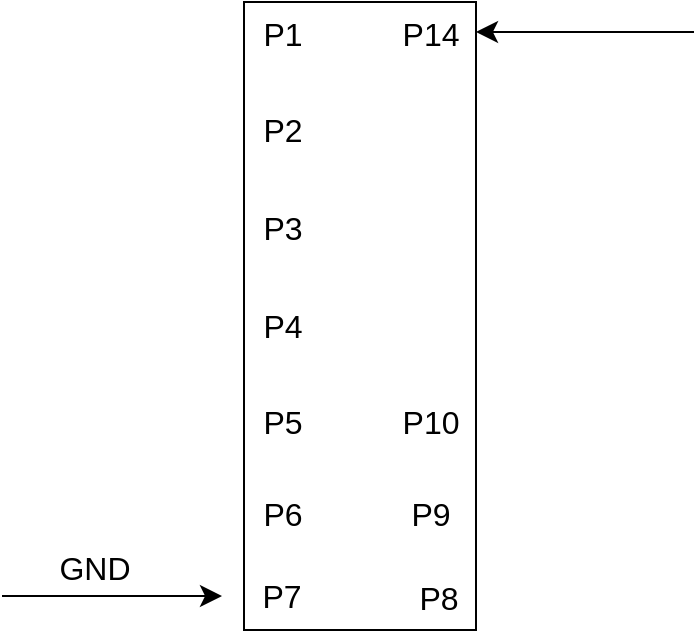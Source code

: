 <mxfile version="24.6.5" type="device" pages="5">
  <diagram name="template" id="TWR2EtSC7kXhwTfsg7ZK">
    <mxGraphModel dx="996" dy="1187" grid="0" gridSize="10" guides="1" tooltips="1" connect="1" arrows="1" fold="1" page="0" pageScale="1" pageWidth="827" pageHeight="1169" math="0" shadow="0">
      <root>
        <mxCell id="24fornzDPuDs3DAg7Gyd-0" />
        <mxCell id="24fornzDPuDs3DAg7Gyd-1" parent="24fornzDPuDs3DAg7Gyd-0" />
        <mxCell id="24fornzDPuDs3DAg7Gyd-2" value="" style="rounded=0;whiteSpace=wrap;html=1;" vertex="1" parent="24fornzDPuDs3DAg7Gyd-1">
          <mxGeometry x="77" y="-60" width="116" height="314" as="geometry" />
        </mxCell>
        <mxCell id="24fornzDPuDs3DAg7Gyd-3" value="P7" style="text;html=1;align=center;verticalAlign=middle;whiteSpace=wrap;rounded=0;fontSize=16;" vertex="1" parent="24fornzDPuDs3DAg7Gyd-1">
          <mxGeometry x="66" y="222" width="60" height="30" as="geometry" />
        </mxCell>
        <mxCell id="24fornzDPuDs3DAg7Gyd-4" value="" style="endArrow=classic;html=1;rounded=0;fontSize=12;startSize=8;endSize=8;curved=1;entryX=0;entryY=0.5;entryDx=0;entryDy=0;" edge="1" parent="24fornzDPuDs3DAg7Gyd-1" target="24fornzDPuDs3DAg7Gyd-3">
          <mxGeometry width="50" height="50" relative="1" as="geometry">
            <mxPoint x="-44" y="237" as="sourcePoint" />
            <mxPoint x="225" y="175" as="targetPoint" />
          </mxGeometry>
        </mxCell>
        <mxCell id="24fornzDPuDs3DAg7Gyd-5" value="GND" style="text;html=1;align=center;verticalAlign=middle;resizable=0;points=[];autosize=1;strokeColor=none;fillColor=none;fontSize=16;" vertex="1" parent="24fornzDPuDs3DAg7Gyd-1">
          <mxGeometry x="-25.5" y="207.5" width="54" height="31" as="geometry" />
        </mxCell>
        <mxCell id="24fornzDPuDs3DAg7Gyd-6" value="P14" style="text;html=1;align=center;verticalAlign=middle;resizable=0;points=[];autosize=1;strokeColor=none;fillColor=none;fontSize=16;" vertex="1" parent="24fornzDPuDs3DAg7Gyd-1">
          <mxGeometry x="147" y="-60" width="46" height="31" as="geometry" />
        </mxCell>
        <mxCell id="24fornzDPuDs3DAg7Gyd-7" value="" style="endArrow=classic;html=1;rounded=0;fontSize=12;startSize=8;endSize=8;curved=1;entryX=1;entryY=0.484;entryDx=0;entryDy=0;entryPerimeter=0;" edge="1" parent="24fornzDPuDs3DAg7Gyd-1" target="24fornzDPuDs3DAg7Gyd-6">
          <mxGeometry width="50" height="50" relative="1" as="geometry">
            <mxPoint x="302" y="-45" as="sourcePoint" />
            <mxPoint x="189" y="175" as="targetPoint" />
          </mxGeometry>
        </mxCell>
        <mxCell id="24fornzDPuDs3DAg7Gyd-8" value="P1" style="text;html=1;align=center;verticalAlign=middle;resizable=0;points=[];autosize=1;strokeColor=none;fillColor=none;fontSize=16;" vertex="1" parent="24fornzDPuDs3DAg7Gyd-1">
          <mxGeometry x="77" y="-60" width="38" height="31" as="geometry" />
        </mxCell>
        <mxCell id="24fornzDPuDs3DAg7Gyd-9" value="P2" style="text;html=1;align=center;verticalAlign=middle;resizable=0;points=[];autosize=1;strokeColor=none;fillColor=none;fontSize=16;" vertex="1" parent="24fornzDPuDs3DAg7Gyd-1">
          <mxGeometry x="77" y="-12" width="38" height="31" as="geometry" />
        </mxCell>
        <mxCell id="24fornzDPuDs3DAg7Gyd-10" value="P3" style="text;html=1;align=center;verticalAlign=middle;resizable=0;points=[];autosize=1;strokeColor=none;fillColor=none;fontSize=16;" vertex="1" parent="24fornzDPuDs3DAg7Gyd-1">
          <mxGeometry x="77" y="37" width="38" height="31" as="geometry" />
        </mxCell>
        <mxCell id="24fornzDPuDs3DAg7Gyd-11" value="P8" style="text;html=1;align=center;verticalAlign=middle;resizable=0;points=[];autosize=1;strokeColor=none;fillColor=none;fontSize=16;" vertex="1" parent="24fornzDPuDs3DAg7Gyd-1">
          <mxGeometry x="155" y="222" width="38" height="31" as="geometry" />
        </mxCell>
        <mxCell id="24fornzDPuDs3DAg7Gyd-12" value="P9" style="text;html=1;align=center;verticalAlign=middle;resizable=0;points=[];autosize=1;strokeColor=none;fillColor=none;fontSize=16;" vertex="1" parent="24fornzDPuDs3DAg7Gyd-1">
          <mxGeometry x="151" y="180" width="38" height="31" as="geometry" />
        </mxCell>
        <mxCell id="24fornzDPuDs3DAg7Gyd-13" value="P10" style="text;html=1;align=center;verticalAlign=middle;resizable=0;points=[];autosize=1;strokeColor=none;fillColor=none;fontSize=16;" vertex="1" parent="24fornzDPuDs3DAg7Gyd-1">
          <mxGeometry x="147" y="134" width="46" height="31" as="geometry" />
        </mxCell>
        <mxCell id="24fornzDPuDs3DAg7Gyd-14" value="P6" style="text;html=1;align=center;verticalAlign=middle;resizable=0;points=[];autosize=1;strokeColor=none;fillColor=none;fontSize=16;" vertex="1" parent="24fornzDPuDs3DAg7Gyd-1">
          <mxGeometry x="77" y="180" width="38" height="31" as="geometry" />
        </mxCell>
        <mxCell id="24fornzDPuDs3DAg7Gyd-15" value="P5" style="text;html=1;align=center;verticalAlign=middle;resizable=0;points=[];autosize=1;strokeColor=none;fillColor=none;fontSize=16;" vertex="1" parent="24fornzDPuDs3DAg7Gyd-1">
          <mxGeometry x="77" y="134" width="38" height="31" as="geometry" />
        </mxCell>
        <mxCell id="24fornzDPuDs3DAg7Gyd-16" value="P4" style="text;html=1;align=center;verticalAlign=middle;resizable=0;points=[];autosize=1;strokeColor=none;fillColor=none;fontSize=16;" vertex="1" parent="24fornzDPuDs3DAg7Gyd-1">
          <mxGeometry x="77" y="86" width="38" height="31" as="geometry" />
        </mxCell>
      </root>
    </mxGraphModel>
  </diagram>
  <diagram name="andnand" id="nSOKF92dJqe_cvTKDRdM">
    <mxGraphModel dx="996" dy="1187" grid="0" gridSize="10" guides="1" tooltips="1" connect="1" arrows="1" fold="1" page="0" pageScale="1" pageWidth="827" pageHeight="1169" math="0" shadow="0">
      <root>
        <mxCell id="MxnjtXKbXYck7bz-nxF8-0" />
        <mxCell id="MxnjtXKbXYck7bz-nxF8-1" parent="MxnjtXKbXYck7bz-nxF8-0" />
        <mxCell id="MxnjtXKbXYck7bz-nxF8-2" value="" style="rounded=0;whiteSpace=wrap;html=1;" vertex="1" parent="MxnjtXKbXYck7bz-nxF8-1">
          <mxGeometry x="77" y="-60" width="116" height="314" as="geometry" />
        </mxCell>
        <mxCell id="MxnjtXKbXYck7bz-nxF8-3" value="P7" style="text;html=1;align=center;verticalAlign=middle;whiteSpace=wrap;rounded=0;fontSize=16;" vertex="1" parent="MxnjtXKbXYck7bz-nxF8-1">
          <mxGeometry x="66" y="222" width="60" height="30" as="geometry" />
        </mxCell>
        <mxCell id="MxnjtXKbXYck7bz-nxF8-4" value="" style="endArrow=classic;html=1;rounded=0;fontSize=12;startSize=8;endSize=8;curved=1;entryX=0;entryY=0.5;entryDx=0;entryDy=0;" edge="1" parent="MxnjtXKbXYck7bz-nxF8-1" target="MxnjtXKbXYck7bz-nxF8-3">
          <mxGeometry width="50" height="50" relative="1" as="geometry">
            <mxPoint x="-44" y="237" as="sourcePoint" />
            <mxPoint x="225" y="175" as="targetPoint" />
          </mxGeometry>
        </mxCell>
        <mxCell id="MxnjtXKbXYck7bz-nxF8-5" value="GND" style="text;html=1;align=center;verticalAlign=middle;resizable=0;points=[];autosize=1;strokeColor=none;fillColor=none;fontSize=16;" vertex="1" parent="MxnjtXKbXYck7bz-nxF8-1">
          <mxGeometry x="-25.5" y="207.5" width="54" height="31" as="geometry" />
        </mxCell>
        <mxCell id="MxnjtXKbXYck7bz-nxF8-6" value="P14" style="text;html=1;align=center;verticalAlign=middle;resizable=0;points=[];autosize=1;strokeColor=none;fillColor=none;fontSize=16;" vertex="1" parent="MxnjtXKbXYck7bz-nxF8-1">
          <mxGeometry x="147" y="-60" width="46" height="31" as="geometry" />
        </mxCell>
        <mxCell id="MxnjtXKbXYck7bz-nxF8-7" value="" style="endArrow=classic;html=1;rounded=0;fontSize=12;startSize=8;endSize=8;curved=1;entryX=1;entryY=0.484;entryDx=0;entryDy=0;entryPerimeter=0;" edge="1" parent="MxnjtXKbXYck7bz-nxF8-1" target="MxnjtXKbXYck7bz-nxF8-6">
          <mxGeometry width="50" height="50" relative="1" as="geometry">
            <mxPoint x="302" y="-45" as="sourcePoint" />
            <mxPoint x="189" y="175" as="targetPoint" />
          </mxGeometry>
        </mxCell>
        <mxCell id="MxnjtXKbXYck7bz-nxF8-8" value="P1" style="text;html=1;align=center;verticalAlign=middle;resizable=0;points=[];autosize=1;strokeColor=none;fillColor=none;fontSize=16;" vertex="1" parent="MxnjtXKbXYck7bz-nxF8-1">
          <mxGeometry x="77" y="-60" width="38" height="31" as="geometry" />
        </mxCell>
        <mxCell id="MxnjtXKbXYck7bz-nxF8-9" value="P2" style="text;html=1;align=center;verticalAlign=middle;resizable=0;points=[];autosize=1;strokeColor=none;fillColor=none;fontSize=16;" vertex="1" parent="MxnjtXKbXYck7bz-nxF8-1">
          <mxGeometry x="77" y="-12" width="38" height="31" as="geometry" />
        </mxCell>
        <mxCell id="MxnjtXKbXYck7bz-nxF8-10" value="P3" style="text;html=1;align=center;verticalAlign=middle;resizable=0;points=[];autosize=1;strokeColor=none;fillColor=none;fontSize=16;" vertex="1" parent="MxnjtXKbXYck7bz-nxF8-1">
          <mxGeometry x="77" y="37" width="38" height="31" as="geometry" />
        </mxCell>
        <mxCell id="MxnjtXKbXYck7bz-nxF8-11" value="P8" style="text;html=1;align=center;verticalAlign=middle;resizable=0;points=[];autosize=1;strokeColor=none;fillColor=none;fontSize=16;" vertex="1" parent="MxnjtXKbXYck7bz-nxF8-1">
          <mxGeometry x="155" y="222" width="38" height="31" as="geometry" />
        </mxCell>
        <mxCell id="MxnjtXKbXYck7bz-nxF8-12" value="P9" style="text;html=1;align=center;verticalAlign=middle;resizable=0;points=[];autosize=1;strokeColor=none;fillColor=none;fontSize=16;" vertex="1" parent="MxnjtXKbXYck7bz-nxF8-1">
          <mxGeometry x="151" y="180" width="38" height="31" as="geometry" />
        </mxCell>
        <mxCell id="MxnjtXKbXYck7bz-nxF8-13" value="P10" style="text;html=1;align=center;verticalAlign=middle;resizable=0;points=[];autosize=1;strokeColor=none;fillColor=none;fontSize=16;" vertex="1" parent="MxnjtXKbXYck7bz-nxF8-1">
          <mxGeometry x="147" y="134" width="46" height="31" as="geometry" />
        </mxCell>
        <mxCell id="MxnjtXKbXYck7bz-nxF8-14" value="P6" style="text;html=1;align=center;verticalAlign=middle;resizable=0;points=[];autosize=1;strokeColor=none;fillColor=none;fontSize=16;" vertex="1" parent="MxnjtXKbXYck7bz-nxF8-1">
          <mxGeometry x="77" y="180" width="38" height="31" as="geometry" />
        </mxCell>
        <mxCell id="MxnjtXKbXYck7bz-nxF8-15" value="P5" style="text;html=1;align=center;verticalAlign=middle;resizable=0;points=[];autosize=1;strokeColor=none;fillColor=none;fontSize=16;" vertex="1" parent="MxnjtXKbXYck7bz-nxF8-1">
          <mxGeometry x="77" y="134" width="38" height="31" as="geometry" />
        </mxCell>
        <mxCell id="MxnjtXKbXYck7bz-nxF8-16" value="P4" style="text;html=1;align=center;verticalAlign=middle;resizable=0;points=[];autosize=1;strokeColor=none;fillColor=none;fontSize=16;" vertex="1" parent="MxnjtXKbXYck7bz-nxF8-1">
          <mxGeometry x="77" y="86" width="38" height="31" as="geometry" />
        </mxCell>
        <mxCell id="SEZ3i-JvCshfZGHysvv7-0" value="" style="endArrow=classic;html=1;rounded=0;fontSize=12;startSize=8;endSize=8;curved=1;entryX=-0.053;entryY=0.516;entryDx=0;entryDy=0;entryPerimeter=0;" edge="1" parent="MxnjtXKbXYck7bz-nxF8-1" target="MxnjtXKbXYck7bz-nxF8-8">
          <mxGeometry width="50" height="50" relative="1" as="geometry">
            <mxPoint x="-54" y="-44" as="sourcePoint" />
            <mxPoint x="180" y="217" as="targetPoint" />
          </mxGeometry>
        </mxCell>
        <mxCell id="SEZ3i-JvCshfZGHysvv7-1" value="SW_1" style="text;html=1;align=center;verticalAlign=middle;resizable=0;points=[];autosize=1;strokeColor=none;fillColor=none;fontSize=16;" vertex="1" parent="MxnjtXKbXYck7bz-nxF8-1">
          <mxGeometry x="-22" y="-78" width="62" height="31" as="geometry" />
        </mxCell>
        <mxCell id="SEZ3i-JvCshfZGHysvv7-2" value="" style="endArrow=classic;html=1;rounded=0;fontSize=12;startSize=8;endSize=8;curved=1;entryX=-0.053;entryY=0.516;entryDx=0;entryDy=0;entryPerimeter=0;" edge="1" parent="MxnjtXKbXYck7bz-nxF8-1" target="MxnjtXKbXYck7bz-nxF8-9">
          <mxGeometry width="50" height="50" relative="1" as="geometry">
            <mxPoint x="-52" y="4" as="sourcePoint" />
            <mxPoint x="180" y="217" as="targetPoint" />
          </mxGeometry>
        </mxCell>
        <mxCell id="SEZ3i-JvCshfZGHysvv7-3" value="SW_2, A" style="text;html=1;align=center;verticalAlign=middle;resizable=0;points=[];autosize=1;strokeColor=none;fillColor=none;fontSize=16;" vertex="1" parent="MxnjtXKbXYck7bz-nxF8-1">
          <mxGeometry x="-27" y="-26" width="80" height="31" as="geometry" />
        </mxCell>
        <mxCell id="SEZ3i-JvCshfZGHysvv7-4" value="" style="endArrow=classic;html=1;rounded=0;fontSize=12;startSize=8;endSize=8;curved=1;exitX=-0.026;exitY=0.516;exitDx=0;exitDy=0;exitPerimeter=0;" edge="1" parent="MxnjtXKbXYck7bz-nxF8-1" source="MxnjtXKbXYck7bz-nxF8-10">
          <mxGeometry width="50" height="50" relative="1" as="geometry">
            <mxPoint x="130" y="267" as="sourcePoint" />
            <mxPoint x="-51" y="53" as="targetPoint" />
          </mxGeometry>
        </mxCell>
        <mxCell id="SEZ3i-JvCshfZGHysvv7-5" value="B" style="text;html=1;align=center;verticalAlign=middle;resizable=0;points=[];autosize=1;strokeColor=none;fillColor=none;fontSize=16;" vertex="1" parent="MxnjtXKbXYck7bz-nxF8-1">
          <mxGeometry x="-5.5" y="24" width="29" height="31" as="geometry" />
        </mxCell>
        <mxCell id="SEZ3i-JvCshfZGHysvv7-6" value="" style="endArrow=classic;html=1;rounded=0;fontSize=12;startSize=8;endSize=8;curved=1;entryX=-0.026;entryY=0.613;entryDx=0;entryDy=0;entryPerimeter=0;" edge="1" parent="MxnjtXKbXYck7bz-nxF8-1" target="MxnjtXKbXYck7bz-nxF8-16">
          <mxGeometry width="50" height="50" relative="1" as="geometry">
            <mxPoint x="-49" y="104" as="sourcePoint" />
            <mxPoint x="180" y="217" as="targetPoint" />
          </mxGeometry>
        </mxCell>
        <mxCell id="SEZ3i-JvCshfZGHysvv7-7" value="" style="endArrow=classic;html=1;rounded=0;fontSize=12;startSize=8;endSize=8;curved=1;entryX=-0.026;entryY=0.613;entryDx=0;entryDy=0;entryPerimeter=0;" edge="1" parent="MxnjtXKbXYck7bz-nxF8-1">
          <mxGeometry width="50" height="50" relative="1" as="geometry">
            <mxPoint x="-49.5" y="149" as="sourcePoint" />
            <mxPoint x="75.5" y="150" as="targetPoint" />
          </mxGeometry>
        </mxCell>
        <mxCell id="SEZ3i-JvCshfZGHysvv7-8" value="A" style="text;html=1;align=center;verticalAlign=middle;resizable=0;points=[];autosize=1;strokeColor=none;fillColor=none;fontSize=16;" vertex="1" parent="MxnjtXKbXYck7bz-nxF8-1">
          <mxGeometry x="-1.5" y="74" width="29" height="31" as="geometry" />
        </mxCell>
        <mxCell id="SEZ3i-JvCshfZGHysvv7-9" value="B" style="text;html=1;align=center;verticalAlign=middle;resizable=0;points=[];autosize=1;strokeColor=none;fillColor=none;fontSize=16;" vertex="1" parent="MxnjtXKbXYck7bz-nxF8-1">
          <mxGeometry x="-1.5" y="122" width="29" height="31" as="geometry" />
        </mxCell>
        <mxCell id="SEZ3i-JvCshfZGHysvv7-10" value="" style="endArrow=classic;html=1;rounded=0;fontSize=12;startSize=8;endSize=8;curved=1;" edge="1" parent="MxnjtXKbXYck7bz-nxF8-1">
          <mxGeometry width="50" height="50" relative="1" as="geometry">
            <mxPoint x="76" y="193" as="sourcePoint" />
            <mxPoint x="-121" y="193" as="targetPoint" />
          </mxGeometry>
        </mxCell>
        <mxCell id="SEZ3i-JvCshfZGHysvv7-11" value="C" style="text;html=1;align=center;verticalAlign=middle;resizable=0;points=[];autosize=1;strokeColor=none;fillColor=none;fontSize=16;" vertex="1" parent="MxnjtXKbXYck7bz-nxF8-1">
          <mxGeometry x="-9" y="165" width="30" height="31" as="geometry" />
        </mxCell>
        <mxCell id="SEZ3i-JvCshfZGHysvv7-12" value="" style="endArrow=classic;html=1;rounded=0;fontSize=12;startSize=8;endSize=8;curved=1;" edge="1" parent="MxnjtXKbXYck7bz-nxF8-1">
          <mxGeometry width="50" height="50" relative="1" as="geometry">
            <mxPoint x="-76" y="193" as="sourcePoint" />
            <mxPoint x="-78" y="440" as="targetPoint" />
          </mxGeometry>
        </mxCell>
        <mxCell id="SEZ3i-JvCshfZGHysvv7-13" value="LED" style="text;html=1;align=center;verticalAlign=middle;resizable=0;points=[];autosize=1;strokeColor=none;fillColor=none;fontSize=16;" vertex="1" parent="MxnjtXKbXYck7bz-nxF8-1">
          <mxGeometry x="-78.5" y="303.5" width="49" height="31" as="geometry" />
        </mxCell>
        <mxCell id="SEZ3i-JvCshfZGHysvv7-14" value="VCC" style="text;html=1;align=center;verticalAlign=middle;resizable=0;points=[];autosize=1;strokeColor=none;fillColor=none;fontSize=16;" vertex="1" parent="MxnjtXKbXYck7bz-nxF8-1">
          <mxGeometry x="226" y="-78" width="52" height="31" as="geometry" />
        </mxCell>
      </root>
    </mxGraphModel>
  </diagram>
  <diagram name="andnor" id="542Bz5Lay4rifoW5NhqM">
    <mxGraphModel dx="996" dy="1187" grid="0" gridSize="10" guides="1" tooltips="1" connect="1" arrows="1" fold="1" page="0" pageScale="1" pageWidth="827" pageHeight="1169" math="0" shadow="0">
      <root>
        <mxCell id="FErbM7QuUEibT0pJZx7M-0" />
        <mxCell id="FErbM7QuUEibT0pJZx7M-1" parent="FErbM7QuUEibT0pJZx7M-0" />
        <mxCell id="FErbM7QuUEibT0pJZx7M-2" value="" style="rounded=0;whiteSpace=wrap;html=1;" vertex="1" parent="FErbM7QuUEibT0pJZx7M-1">
          <mxGeometry x="77" y="-60" width="116" height="314" as="geometry" />
        </mxCell>
        <mxCell id="FErbM7QuUEibT0pJZx7M-3" value="P7" style="text;html=1;align=center;verticalAlign=middle;whiteSpace=wrap;rounded=0;fontSize=16;" vertex="1" parent="FErbM7QuUEibT0pJZx7M-1">
          <mxGeometry x="66" y="222" width="60" height="30" as="geometry" />
        </mxCell>
        <mxCell id="FErbM7QuUEibT0pJZx7M-4" value="" style="endArrow=classic;html=1;rounded=0;fontSize=12;startSize=8;endSize=8;curved=1;entryX=0;entryY=0.5;entryDx=0;entryDy=0;" edge="1" parent="FErbM7QuUEibT0pJZx7M-1" target="FErbM7QuUEibT0pJZx7M-3">
          <mxGeometry width="50" height="50" relative="1" as="geometry">
            <mxPoint x="-44" y="237" as="sourcePoint" />
            <mxPoint x="225" y="175" as="targetPoint" />
          </mxGeometry>
        </mxCell>
        <mxCell id="FErbM7QuUEibT0pJZx7M-5" value="GND" style="text;html=1;align=center;verticalAlign=middle;resizable=0;points=[];autosize=1;strokeColor=none;fillColor=none;fontSize=16;" vertex="1" parent="FErbM7QuUEibT0pJZx7M-1">
          <mxGeometry x="-25.5" y="207.5" width="54" height="31" as="geometry" />
        </mxCell>
        <mxCell id="FErbM7QuUEibT0pJZx7M-6" value="P14" style="text;html=1;align=center;verticalAlign=middle;resizable=0;points=[];autosize=1;strokeColor=none;fillColor=none;fontSize=16;" vertex="1" parent="FErbM7QuUEibT0pJZx7M-1">
          <mxGeometry x="147" y="-60" width="46" height="31" as="geometry" />
        </mxCell>
        <mxCell id="FErbM7QuUEibT0pJZx7M-7" value="" style="endArrow=classic;html=1;rounded=0;fontSize=12;startSize=8;endSize=8;curved=1;entryX=1;entryY=0.484;entryDx=0;entryDy=0;entryPerimeter=0;" edge="1" parent="FErbM7QuUEibT0pJZx7M-1" target="FErbM7QuUEibT0pJZx7M-6">
          <mxGeometry width="50" height="50" relative="1" as="geometry">
            <mxPoint x="302" y="-45" as="sourcePoint" />
            <mxPoint x="189" y="175" as="targetPoint" />
          </mxGeometry>
        </mxCell>
        <mxCell id="FErbM7QuUEibT0pJZx7M-8" value="P1" style="text;html=1;align=center;verticalAlign=middle;resizable=0;points=[];autosize=1;strokeColor=none;fillColor=none;fontSize=16;" vertex="1" parent="FErbM7QuUEibT0pJZx7M-1">
          <mxGeometry x="77" y="-60" width="38" height="31" as="geometry" />
        </mxCell>
        <mxCell id="FErbM7QuUEibT0pJZx7M-9" value="P2" style="text;html=1;align=center;verticalAlign=middle;resizable=0;points=[];autosize=1;strokeColor=none;fillColor=none;fontSize=16;" vertex="1" parent="FErbM7QuUEibT0pJZx7M-1">
          <mxGeometry x="77" y="-12" width="38" height="31" as="geometry" />
        </mxCell>
        <mxCell id="FErbM7QuUEibT0pJZx7M-10" value="P3" style="text;html=1;align=center;verticalAlign=middle;resizable=0;points=[];autosize=1;strokeColor=none;fillColor=none;fontSize=16;" vertex="1" parent="FErbM7QuUEibT0pJZx7M-1">
          <mxGeometry x="77" y="37" width="38" height="31" as="geometry" />
        </mxCell>
        <mxCell id="FErbM7QuUEibT0pJZx7M-11" value="P8" style="text;html=1;align=center;verticalAlign=middle;resizable=0;points=[];autosize=1;strokeColor=none;fillColor=none;fontSize=16;" vertex="1" parent="FErbM7QuUEibT0pJZx7M-1">
          <mxGeometry x="155" y="222" width="38" height="31" as="geometry" />
        </mxCell>
        <mxCell id="FErbM7QuUEibT0pJZx7M-12" value="P9" style="text;html=1;align=center;verticalAlign=middle;resizable=0;points=[];autosize=1;strokeColor=none;fillColor=none;fontSize=16;" vertex="1" parent="FErbM7QuUEibT0pJZx7M-1">
          <mxGeometry x="151" y="180" width="38" height="31" as="geometry" />
        </mxCell>
        <mxCell id="FErbM7QuUEibT0pJZx7M-13" value="P10" style="text;html=1;align=center;verticalAlign=middle;resizable=0;points=[];autosize=1;strokeColor=none;fillColor=none;fontSize=16;" vertex="1" parent="FErbM7QuUEibT0pJZx7M-1">
          <mxGeometry x="147" y="134" width="46" height="31" as="geometry" />
        </mxCell>
        <mxCell id="FErbM7QuUEibT0pJZx7M-14" value="P6" style="text;html=1;align=center;verticalAlign=middle;resizable=0;points=[];autosize=1;strokeColor=none;fillColor=none;fontSize=16;" vertex="1" parent="FErbM7QuUEibT0pJZx7M-1">
          <mxGeometry x="77" y="180" width="38" height="31" as="geometry" />
        </mxCell>
        <mxCell id="FErbM7QuUEibT0pJZx7M-15" value="P5" style="text;html=1;align=center;verticalAlign=middle;resizable=0;points=[];autosize=1;strokeColor=none;fillColor=none;fontSize=16;" vertex="1" parent="FErbM7QuUEibT0pJZx7M-1">
          <mxGeometry x="77" y="134" width="38" height="31" as="geometry" />
        </mxCell>
        <mxCell id="FErbM7QuUEibT0pJZx7M-16" value="P4" style="text;html=1;align=center;verticalAlign=middle;resizable=0;points=[];autosize=1;strokeColor=none;fillColor=none;fontSize=16;" vertex="1" parent="FErbM7QuUEibT0pJZx7M-1">
          <mxGeometry x="77" y="86" width="38" height="31" as="geometry" />
        </mxCell>
        <mxCell id="FErbM7QuUEibT0pJZx7M-17" value="" style="endArrow=classic;html=1;rounded=0;fontSize=12;startSize=8;endSize=8;curved=1;entryX=-0.053;entryY=0.516;entryDx=0;entryDy=0;entryPerimeter=0;" edge="1" parent="FErbM7QuUEibT0pJZx7M-1" target="FErbM7QuUEibT0pJZx7M-8">
          <mxGeometry width="50" height="50" relative="1" as="geometry">
            <mxPoint x="-54" y="-44" as="sourcePoint" />
            <mxPoint x="180" y="217" as="targetPoint" />
          </mxGeometry>
        </mxCell>
        <mxCell id="FErbM7QuUEibT0pJZx7M-19" value="" style="endArrow=classic;html=1;rounded=0;fontSize=12;startSize=8;endSize=8;curved=1;entryX=-0.053;entryY=0.516;entryDx=0;entryDy=0;entryPerimeter=0;" edge="1" parent="FErbM7QuUEibT0pJZx7M-1" target="FErbM7QuUEibT0pJZx7M-9">
          <mxGeometry width="50" height="50" relative="1" as="geometry">
            <mxPoint x="-52" y="4" as="sourcePoint" />
            <mxPoint x="180" y="217" as="targetPoint" />
          </mxGeometry>
        </mxCell>
        <mxCell id="FErbM7QuUEibT0pJZx7M-21" value="" style="endArrow=classic;html=1;rounded=0;fontSize=12;startSize=8;endSize=8;curved=1;exitX=-0.026;exitY=0.516;exitDx=0;exitDy=0;exitPerimeter=0;" edge="1" parent="FErbM7QuUEibT0pJZx7M-1" source="FErbM7QuUEibT0pJZx7M-10">
          <mxGeometry width="50" height="50" relative="1" as="geometry">
            <mxPoint x="130" y="267" as="sourcePoint" />
            <mxPoint x="-51" y="53" as="targetPoint" />
          </mxGeometry>
        </mxCell>
        <mxCell id="FErbM7QuUEibT0pJZx7M-23" value="" style="endArrow=classic;html=1;rounded=0;fontSize=12;startSize=8;endSize=8;curved=1;entryX=-0.026;entryY=0.613;entryDx=0;entryDy=0;entryPerimeter=0;" edge="1" parent="FErbM7QuUEibT0pJZx7M-1" target="FErbM7QuUEibT0pJZx7M-16">
          <mxGeometry width="50" height="50" relative="1" as="geometry">
            <mxPoint x="-49" y="104" as="sourcePoint" />
            <mxPoint x="180" y="217" as="targetPoint" />
          </mxGeometry>
        </mxCell>
        <mxCell id="FErbM7QuUEibT0pJZx7M-24" value="" style="endArrow=classic;html=1;rounded=0;fontSize=12;startSize=8;endSize=8;curved=1;entryX=-0.026;entryY=0.613;entryDx=0;entryDy=0;entryPerimeter=0;" edge="1" parent="FErbM7QuUEibT0pJZx7M-1">
          <mxGeometry width="50" height="50" relative="1" as="geometry">
            <mxPoint x="-49.5" y="149" as="sourcePoint" />
            <mxPoint x="75.5" y="150" as="targetPoint" />
          </mxGeometry>
        </mxCell>
        <mxCell id="FErbM7QuUEibT0pJZx7M-31" value="VCC" style="text;html=1;align=center;verticalAlign=middle;resizable=0;points=[];autosize=1;strokeColor=none;fillColor=none;fontSize=16;" vertex="1" parent="FErbM7QuUEibT0pJZx7M-1">
          <mxGeometry x="226" y="-78" width="52" height="31" as="geometry" />
        </mxCell>
        <mxCell id="EAN70Ju0qR8q9GA3CnG4-0" value="" style="endArrow=classic;html=1;rounded=0;fontSize=12;startSize=8;endSize=8;curved=1;exitX=-0.026;exitY=0.516;exitDx=0;exitDy=0;exitPerimeter=0;" edge="1" parent="FErbM7QuUEibT0pJZx7M-1">
          <mxGeometry width="50" height="50" relative="1" as="geometry">
            <mxPoint x="77" y="197" as="sourcePoint" />
            <mxPoint x="-50" y="197" as="targetPoint" />
          </mxGeometry>
        </mxCell>
        <mxCell id="AzbSWvUpYSfJ90PeXyQz-0" value="SW_1, A" style="text;html=1;align=center;verticalAlign=middle;resizable=0;points=[];autosize=1;strokeColor=none;fillColor=none;fontSize=16;" vertex="1" parent="FErbM7QuUEibT0pJZx7M-1">
          <mxGeometry x="-30" y="-78" width="80" height="31" as="geometry" />
        </mxCell>
        <mxCell id="AzbSWvUpYSfJ90PeXyQz-1" value="SW_2, C" style="text;html=1;align=center;verticalAlign=middle;resizable=0;points=[];autosize=1;strokeColor=none;fillColor=none;fontSize=16;" vertex="1" parent="FErbM7QuUEibT0pJZx7M-1">
          <mxGeometry x="-28" y="72" width="82" height="31" as="geometry" />
        </mxCell>
        <mxCell id="AzbSWvUpYSfJ90PeXyQz-2" value="A" style="text;html=1;align=center;verticalAlign=middle;resizable=0;points=[];autosize=1;strokeColor=none;fillColor=none;fontSize=16;" vertex="1" parent="FErbM7QuUEibT0pJZx7M-1">
          <mxGeometry x="-6.5" y="-26.5" width="29" height="31" as="geometry" />
        </mxCell>
        <mxCell id="AzbSWvUpYSfJ90PeXyQz-3" value="B" style="text;html=1;align=center;verticalAlign=middle;resizable=0;points=[];autosize=1;strokeColor=none;fillColor=none;fontSize=16;" vertex="1" parent="FErbM7QuUEibT0pJZx7M-1">
          <mxGeometry x="-1.5" y="23" width="29" height="31" as="geometry" />
        </mxCell>
        <mxCell id="AzbSWvUpYSfJ90PeXyQz-4" value="C" style="text;html=1;align=center;verticalAlign=middle;resizable=0;points=[];autosize=1;strokeColor=none;fillColor=none;fontSize=16;" vertex="1" parent="FErbM7QuUEibT0pJZx7M-1">
          <mxGeometry x="-13.5" y="122.5" width="30" height="31" as="geometry" />
        </mxCell>
        <mxCell id="AzbSWvUpYSfJ90PeXyQz-5" value="D" style="text;html=1;align=center;verticalAlign=middle;resizable=0;points=[];autosize=1;strokeColor=none;fillColor=none;fontSize=16;" vertex="1" parent="FErbM7QuUEibT0pJZx7M-1">
          <mxGeometry x="-4.5" y="170.5" width="30" height="31" as="geometry" />
        </mxCell>
        <mxCell id="AzbSWvUpYSfJ90PeXyQz-6" value="" style="endArrow=classic;html=1;rounded=0;fontSize=12;startSize=8;endSize=8;curved=1;" edge="1" parent="FErbM7QuUEibT0pJZx7M-1">
          <mxGeometry width="50" height="50" relative="1" as="geometry">
            <mxPoint x="193" y="149" as="sourcePoint" />
            <mxPoint x="389" y="150" as="targetPoint" />
          </mxGeometry>
        </mxCell>
        <mxCell id="AzbSWvUpYSfJ90PeXyQz-7" value="" style="endArrow=classic;html=1;rounded=0;fontSize=12;startSize=8;endSize=8;curved=1;exitX=-0.026;exitY=0.516;exitDx=0;exitDy=0;exitPerimeter=0;" edge="1" parent="FErbM7QuUEibT0pJZx7M-1">
          <mxGeometry width="50" height="50" relative="1" as="geometry">
            <mxPoint x="320" y="195" as="sourcePoint" />
            <mxPoint x="193" y="195" as="targetPoint" />
          </mxGeometry>
        </mxCell>
        <mxCell id="AzbSWvUpYSfJ90PeXyQz-8" value="" style="endArrow=classic;html=1;rounded=0;fontSize=12;startSize=8;endSize=8;curved=1;exitX=-0.026;exitY=0.516;exitDx=0;exitDy=0;exitPerimeter=0;" edge="1" parent="FErbM7QuUEibT0pJZx7M-1">
          <mxGeometry width="50" height="50" relative="1" as="geometry">
            <mxPoint x="320" y="241" as="sourcePoint" />
            <mxPoint x="193" y="241" as="targetPoint" />
          </mxGeometry>
        </mxCell>
        <mxCell id="AzbSWvUpYSfJ90PeXyQz-9" value="D" style="text;html=1;align=center;verticalAlign=middle;resizable=0;points=[];autosize=1;strokeColor=none;fillColor=none;fontSize=16;" vertex="1" parent="FErbM7QuUEibT0pJZx7M-1">
          <mxGeometry x="236.5" y="205.5" width="30" height="31" as="geometry" />
        </mxCell>
        <mxCell id="AzbSWvUpYSfJ90PeXyQz-10" value="C" style="text;html=1;align=center;verticalAlign=middle;resizable=0;points=[];autosize=1;strokeColor=none;fillColor=none;fontSize=16;" vertex="1" parent="FErbM7QuUEibT0pJZx7M-1">
          <mxGeometry x="231.5" y="163.5" width="30" height="31" as="geometry" />
        </mxCell>
        <mxCell id="AzbSWvUpYSfJ90PeXyQz-11" value="E" style="text;html=1;align=center;verticalAlign=middle;resizable=0;points=[];autosize=1;strokeColor=none;fillColor=none;fontSize=16;" vertex="1" parent="FErbM7QuUEibT0pJZx7M-1">
          <mxGeometry x="232.5" y="122.5" width="29" height="31" as="geometry" />
        </mxCell>
        <mxCell id="AzbSWvUpYSfJ90PeXyQz-12" value="" style="endArrow=classic;html=1;rounded=0;fontSize=12;startSize=8;endSize=8;curved=1;" edge="1" parent="FErbM7QuUEibT0pJZx7M-1">
          <mxGeometry width="50" height="50" relative="1" as="geometry">
            <mxPoint x="364" y="149" as="sourcePoint" />
            <mxPoint x="358" y="376" as="targetPoint" />
          </mxGeometry>
        </mxCell>
        <mxCell id="AzbSWvUpYSfJ90PeXyQz-13" value="LED" style="text;html=1;align=center;verticalAlign=middle;resizable=0;points=[];autosize=1;strokeColor=none;fillColor=none;fontSize=16;" vertex="1" parent="FErbM7QuUEibT0pJZx7M-1">
          <mxGeometry x="302.5" y="293.5" width="49" height="31" as="geometry" />
        </mxCell>
      </root>
    </mxGraphModel>
  </diagram>
  <diagram name="ornor" id="1p1xQdGDegYgR0WFbBhR">
    <mxGraphModel dx="996" dy="1187" grid="0" gridSize="10" guides="1" tooltips="1" connect="1" arrows="1" fold="1" page="0" pageScale="1" pageWidth="827" pageHeight="1169" math="0" shadow="0">
      <root>
        <mxCell id="IbzyNu8WcRmUK6NCDAci-0" />
        <mxCell id="IbzyNu8WcRmUK6NCDAci-1" parent="IbzyNu8WcRmUK6NCDAci-0" />
        <mxCell id="IbzyNu8WcRmUK6NCDAci-2" value="" style="rounded=0;whiteSpace=wrap;html=1;" vertex="1" parent="IbzyNu8WcRmUK6NCDAci-1">
          <mxGeometry x="77" y="-60" width="116" height="314" as="geometry" />
        </mxCell>
        <mxCell id="IbzyNu8WcRmUK6NCDAci-3" value="P7" style="text;html=1;align=center;verticalAlign=middle;whiteSpace=wrap;rounded=0;fontSize=16;" vertex="1" parent="IbzyNu8WcRmUK6NCDAci-1">
          <mxGeometry x="66" y="222" width="60" height="30" as="geometry" />
        </mxCell>
        <mxCell id="IbzyNu8WcRmUK6NCDAci-4" value="" style="endArrow=classic;html=1;rounded=0;fontSize=12;startSize=8;endSize=8;curved=1;entryX=0;entryY=0.5;entryDx=0;entryDy=0;" edge="1" parent="IbzyNu8WcRmUK6NCDAci-1" target="IbzyNu8WcRmUK6NCDAci-3">
          <mxGeometry width="50" height="50" relative="1" as="geometry">
            <mxPoint x="-44" y="237" as="sourcePoint" />
            <mxPoint x="225" y="175" as="targetPoint" />
          </mxGeometry>
        </mxCell>
        <mxCell id="IbzyNu8WcRmUK6NCDAci-5" value="GND" style="text;html=1;align=center;verticalAlign=middle;resizable=0;points=[];autosize=1;strokeColor=none;fillColor=none;fontSize=16;" vertex="1" parent="IbzyNu8WcRmUK6NCDAci-1">
          <mxGeometry x="-25.5" y="207.5" width="54" height="31" as="geometry" />
        </mxCell>
        <mxCell id="IbzyNu8WcRmUK6NCDAci-6" value="P14" style="text;html=1;align=center;verticalAlign=middle;resizable=0;points=[];autosize=1;strokeColor=none;fillColor=none;fontSize=16;" vertex="1" parent="IbzyNu8WcRmUK6NCDAci-1">
          <mxGeometry x="147" y="-60" width="46" height="31" as="geometry" />
        </mxCell>
        <mxCell id="IbzyNu8WcRmUK6NCDAci-7" value="" style="endArrow=classic;html=1;rounded=0;fontSize=12;startSize=8;endSize=8;curved=1;entryX=1;entryY=0.484;entryDx=0;entryDy=0;entryPerimeter=0;" edge="1" parent="IbzyNu8WcRmUK6NCDAci-1" target="IbzyNu8WcRmUK6NCDAci-6">
          <mxGeometry width="50" height="50" relative="1" as="geometry">
            <mxPoint x="302" y="-45" as="sourcePoint" />
            <mxPoint x="189" y="175" as="targetPoint" />
          </mxGeometry>
        </mxCell>
        <mxCell id="IbzyNu8WcRmUK6NCDAci-8" value="P1" style="text;html=1;align=center;verticalAlign=middle;resizable=0;points=[];autosize=1;strokeColor=none;fillColor=none;fontSize=16;" vertex="1" parent="IbzyNu8WcRmUK6NCDAci-1">
          <mxGeometry x="77" y="-60" width="38" height="31" as="geometry" />
        </mxCell>
        <mxCell id="IbzyNu8WcRmUK6NCDAci-9" value="P2" style="text;html=1;align=center;verticalAlign=middle;resizable=0;points=[];autosize=1;strokeColor=none;fillColor=none;fontSize=16;" vertex="1" parent="IbzyNu8WcRmUK6NCDAci-1">
          <mxGeometry x="77" y="-12" width="38" height="31" as="geometry" />
        </mxCell>
        <mxCell id="IbzyNu8WcRmUK6NCDAci-10" value="P3" style="text;html=1;align=center;verticalAlign=middle;resizable=0;points=[];autosize=1;strokeColor=none;fillColor=none;fontSize=16;" vertex="1" parent="IbzyNu8WcRmUK6NCDAci-1">
          <mxGeometry x="77" y="37" width="38" height="31" as="geometry" />
        </mxCell>
        <mxCell id="IbzyNu8WcRmUK6NCDAci-11" value="P8" style="text;html=1;align=center;verticalAlign=middle;resizable=0;points=[];autosize=1;strokeColor=none;fillColor=none;fontSize=16;" vertex="1" parent="IbzyNu8WcRmUK6NCDAci-1">
          <mxGeometry x="155" y="222" width="38" height="31" as="geometry" />
        </mxCell>
        <mxCell id="IbzyNu8WcRmUK6NCDAci-12" value="P9" style="text;html=1;align=center;verticalAlign=middle;resizable=0;points=[];autosize=1;strokeColor=none;fillColor=none;fontSize=16;" vertex="1" parent="IbzyNu8WcRmUK6NCDAci-1">
          <mxGeometry x="151" y="180" width="38" height="31" as="geometry" />
        </mxCell>
        <mxCell id="IbzyNu8WcRmUK6NCDAci-13" value="P10" style="text;html=1;align=center;verticalAlign=middle;resizable=0;points=[];autosize=1;strokeColor=none;fillColor=none;fontSize=16;" vertex="1" parent="IbzyNu8WcRmUK6NCDAci-1">
          <mxGeometry x="147" y="134" width="46" height="31" as="geometry" />
        </mxCell>
        <mxCell id="IbzyNu8WcRmUK6NCDAci-14" value="P6" style="text;html=1;align=center;verticalAlign=middle;resizable=0;points=[];autosize=1;strokeColor=none;fillColor=none;fontSize=16;" vertex="1" parent="IbzyNu8WcRmUK6NCDAci-1">
          <mxGeometry x="77" y="180" width="38" height="31" as="geometry" />
        </mxCell>
        <mxCell id="IbzyNu8WcRmUK6NCDAci-15" value="P5" style="text;html=1;align=center;verticalAlign=middle;resizable=0;points=[];autosize=1;strokeColor=none;fillColor=none;fontSize=16;" vertex="1" parent="IbzyNu8WcRmUK6NCDAci-1">
          <mxGeometry x="77" y="134" width="38" height="31" as="geometry" />
        </mxCell>
        <mxCell id="IbzyNu8WcRmUK6NCDAci-16" value="P4" style="text;html=1;align=center;verticalAlign=middle;resizable=0;points=[];autosize=1;strokeColor=none;fillColor=none;fontSize=16;" vertex="1" parent="IbzyNu8WcRmUK6NCDAci-1">
          <mxGeometry x="77" y="86" width="38" height="31" as="geometry" />
        </mxCell>
        <mxCell id="IbzyNu8WcRmUK6NCDAci-17" value="" style="endArrow=classic;html=1;rounded=0;fontSize=12;startSize=8;endSize=8;curved=1;entryX=-0.053;entryY=0.516;entryDx=0;entryDy=0;entryPerimeter=0;" edge="1" parent="IbzyNu8WcRmUK6NCDAci-1">
          <mxGeometry width="50" height="50" relative="1" as="geometry">
            <mxPoint x="-51.99" y="52" as="sourcePoint" />
            <mxPoint x="76.996" y="51.996" as="targetPoint" />
          </mxGeometry>
        </mxCell>
        <mxCell id="IbzyNu8WcRmUK6NCDAci-18" value="" style="endArrow=classic;html=1;rounded=0;fontSize=12;startSize=8;endSize=8;curved=1;entryX=-0.053;entryY=0.516;entryDx=0;entryDy=0;entryPerimeter=0;" edge="1" parent="IbzyNu8WcRmUK6NCDAci-1" target="IbzyNu8WcRmUK6NCDAci-9">
          <mxGeometry width="50" height="50" relative="1" as="geometry">
            <mxPoint x="-52" y="4" as="sourcePoint" />
            <mxPoint x="180" y="217" as="targetPoint" />
          </mxGeometry>
        </mxCell>
        <mxCell id="IbzyNu8WcRmUK6NCDAci-20" value="" style="endArrow=classic;html=1;rounded=0;fontSize=12;startSize=8;endSize=8;curved=1;entryX=-0.026;entryY=0.613;entryDx=0;entryDy=0;entryPerimeter=0;" edge="1" parent="IbzyNu8WcRmUK6NCDAci-1">
          <mxGeometry width="50" height="50" relative="1" as="geometry">
            <mxPoint x="-48.01" y="195" as="sourcePoint" />
            <mxPoint x="77.002" y="196.003" as="targetPoint" />
          </mxGeometry>
        </mxCell>
        <mxCell id="IbzyNu8WcRmUK6NCDAci-21" value="" style="endArrow=classic;html=1;rounded=0;fontSize=12;startSize=8;endSize=8;curved=1;entryX=-0.026;entryY=0.613;entryDx=0;entryDy=0;entryPerimeter=0;" edge="1" parent="IbzyNu8WcRmUK6NCDAci-1">
          <mxGeometry width="50" height="50" relative="1" as="geometry">
            <mxPoint x="-49.5" y="149" as="sourcePoint" />
            <mxPoint x="75.5" y="150" as="targetPoint" />
          </mxGeometry>
        </mxCell>
        <mxCell id="IbzyNu8WcRmUK6NCDAci-22" value="VCC" style="text;html=1;align=center;verticalAlign=middle;resizable=0;points=[];autosize=1;strokeColor=none;fillColor=none;fontSize=16;" vertex="1" parent="IbzyNu8WcRmUK6NCDAci-1">
          <mxGeometry x="226" y="-78" width="52" height="31" as="geometry" />
        </mxCell>
        <mxCell id="IbzyNu8WcRmUK6NCDAci-23" value="" style="endArrow=classic;html=1;rounded=0;fontSize=12;startSize=8;endSize=8;curved=1;exitX=-0.026;exitY=0.516;exitDx=0;exitDy=0;exitPerimeter=0;" edge="1" parent="IbzyNu8WcRmUK6NCDAci-1">
          <mxGeometry width="50" height="50" relative="1" as="geometry">
            <mxPoint x="77" y="-42" as="sourcePoint" />
            <mxPoint x="-50" y="-42" as="targetPoint" />
          </mxGeometry>
        </mxCell>
        <mxCell id="rDLoQcu5i2bHvvAGMVoe-0" value="SW_1" style="text;html=1;align=center;verticalAlign=middle;resizable=0;points=[];autosize=1;strokeColor=none;fillColor=none;fontSize=16;" vertex="1" parent="IbzyNu8WcRmUK6NCDAci-1">
          <mxGeometry x="-24" y="-23" width="62" height="31" as="geometry" />
        </mxCell>
        <mxCell id="rDLoQcu5i2bHvvAGMVoe-1" value="SW_2, A" style="text;html=1;align=center;verticalAlign=middle;resizable=0;points=[];autosize=1;strokeColor=none;fillColor=none;fontSize=16;" vertex="1" parent="IbzyNu8WcRmUK6NCDAci-1">
          <mxGeometry x="-33" y="23" width="80" height="31" as="geometry" />
        </mxCell>
        <mxCell id="rDLoQcu5i2bHvvAGMVoe-2" value="" style="endArrow=classic;html=1;rounded=0;fontSize=12;startSize=8;endSize=8;curved=1;exitX=-0.026;exitY=0.516;exitDx=0;exitDy=0;exitPerimeter=0;" edge="1" parent="IbzyNu8WcRmUK6NCDAci-1">
          <mxGeometry width="50" height="50" relative="1" as="geometry">
            <mxPoint x="77" y="104" as="sourcePoint" />
            <mxPoint x="-126" y="106" as="targetPoint" />
          </mxGeometry>
        </mxCell>
        <mxCell id="rDLoQcu5i2bHvvAGMVoe-3" value="A" style="text;html=1;align=center;verticalAlign=middle;resizable=0;points=[];autosize=1;strokeColor=none;fillColor=none;fontSize=16;" vertex="1" parent="IbzyNu8WcRmUK6NCDAci-1">
          <mxGeometry x="-6.5" y="-74.5" width="29" height="31" as="geometry" />
        </mxCell>
        <mxCell id="rDLoQcu5i2bHvvAGMVoe-4" value="A" style="text;html=1;align=center;verticalAlign=middle;resizable=0;points=[];autosize=1;strokeColor=none;fillColor=none;fontSize=16;" vertex="1" parent="IbzyNu8WcRmUK6NCDAci-1">
          <mxGeometry x="-10.5" y="123.5" width="29" height="31" as="geometry" />
        </mxCell>
        <mxCell id="rDLoQcu5i2bHvvAGMVoe-5" value="B" style="text;html=1;align=center;verticalAlign=middle;resizable=0;points=[];autosize=1;strokeColor=none;fillColor=none;fontSize=16;" vertex="1" parent="IbzyNu8WcRmUK6NCDAci-1">
          <mxGeometry x="-11.5" y="161.5" width="29" height="31" as="geometry" />
        </mxCell>
        <mxCell id="rDLoQcu5i2bHvvAGMVoe-6" value="C" style="text;html=1;align=center;verticalAlign=middle;resizable=0;points=[];autosize=1;strokeColor=none;fillColor=none;fontSize=16;" vertex="1" parent="IbzyNu8WcRmUK6NCDAci-1">
          <mxGeometry x="-13.5" y="78.5" width="30" height="31" as="geometry" />
        </mxCell>
        <mxCell id="rDLoQcu5i2bHvvAGMVoe-7" value="" style="endArrow=classic;html=1;rounded=0;fontSize=12;startSize=8;endSize=8;curved=1;" edge="1" parent="IbzyNu8WcRmUK6NCDAci-1">
          <mxGeometry width="50" height="50" relative="1" as="geometry">
            <mxPoint x="-106" y="106" as="sourcePoint" />
            <mxPoint x="-104" y="346" as="targetPoint" />
          </mxGeometry>
        </mxCell>
        <mxCell id="rDLoQcu5i2bHvvAGMVoe-8" value="LED" style="text;html=1;align=center;verticalAlign=middle;resizable=0;points=[];autosize=1;strokeColor=none;fillColor=none;fontSize=16;" vertex="1" parent="IbzyNu8WcRmUK6NCDAci-1">
          <mxGeometry x="-107.5" y="273.5" width="49" height="31" as="geometry" />
        </mxCell>
      </root>
    </mxGraphModel>
  </diagram>
  <diagram name="ornand" id="Ri0MQBEN2xfYL2wPpVwd">
    <mxGraphModel dx="996" dy="1187" grid="0" gridSize="10" guides="1" tooltips="1" connect="1" arrows="1" fold="1" page="0" pageScale="1" pageWidth="827" pageHeight="1169" math="0" shadow="0">
      <root>
        <mxCell id="bxMnMhQ5evOywjyk18H2-0" />
        <mxCell id="bxMnMhQ5evOywjyk18H2-1" parent="bxMnMhQ5evOywjyk18H2-0" />
        <mxCell id="bxMnMhQ5evOywjyk18H2-2" value="" style="rounded=0;whiteSpace=wrap;html=1;" vertex="1" parent="bxMnMhQ5evOywjyk18H2-1">
          <mxGeometry x="77" y="-60" width="116" height="314" as="geometry" />
        </mxCell>
        <mxCell id="bxMnMhQ5evOywjyk18H2-3" value="P7" style="text;html=1;align=center;verticalAlign=middle;whiteSpace=wrap;rounded=0;fontSize=16;" vertex="1" parent="bxMnMhQ5evOywjyk18H2-1">
          <mxGeometry x="66" y="222" width="60" height="30" as="geometry" />
        </mxCell>
        <mxCell id="bxMnMhQ5evOywjyk18H2-4" value="" style="endArrow=classic;html=1;rounded=0;fontSize=12;startSize=8;endSize=8;curved=1;entryX=0;entryY=0.5;entryDx=0;entryDy=0;" edge="1" parent="bxMnMhQ5evOywjyk18H2-1" target="bxMnMhQ5evOywjyk18H2-3">
          <mxGeometry width="50" height="50" relative="1" as="geometry">
            <mxPoint x="-44" y="237" as="sourcePoint" />
            <mxPoint x="225" y="175" as="targetPoint" />
          </mxGeometry>
        </mxCell>
        <mxCell id="bxMnMhQ5evOywjyk18H2-5" value="GND" style="text;html=1;align=center;verticalAlign=middle;resizable=0;points=[];autosize=1;strokeColor=none;fillColor=none;fontSize=16;" vertex="1" parent="bxMnMhQ5evOywjyk18H2-1">
          <mxGeometry x="-25.5" y="207.5" width="54" height="31" as="geometry" />
        </mxCell>
        <mxCell id="bxMnMhQ5evOywjyk18H2-6" value="P14" style="text;html=1;align=center;verticalAlign=middle;resizable=0;points=[];autosize=1;strokeColor=none;fillColor=none;fontSize=16;" vertex="1" parent="bxMnMhQ5evOywjyk18H2-1">
          <mxGeometry x="147" y="-60" width="46" height="31" as="geometry" />
        </mxCell>
        <mxCell id="bxMnMhQ5evOywjyk18H2-7" value="" style="endArrow=classic;html=1;rounded=0;fontSize=12;startSize=8;endSize=8;curved=1;entryX=1;entryY=0.484;entryDx=0;entryDy=0;entryPerimeter=0;" edge="1" parent="bxMnMhQ5evOywjyk18H2-1" target="bxMnMhQ5evOywjyk18H2-6">
          <mxGeometry width="50" height="50" relative="1" as="geometry">
            <mxPoint x="302" y="-45" as="sourcePoint" />
            <mxPoint x="189" y="175" as="targetPoint" />
          </mxGeometry>
        </mxCell>
        <mxCell id="bxMnMhQ5evOywjyk18H2-8" value="P1" style="text;html=1;align=center;verticalAlign=middle;resizable=0;points=[];autosize=1;strokeColor=none;fillColor=none;fontSize=16;" vertex="1" parent="bxMnMhQ5evOywjyk18H2-1">
          <mxGeometry x="77" y="-60" width="38" height="31" as="geometry" />
        </mxCell>
        <mxCell id="bxMnMhQ5evOywjyk18H2-9" value="P2" style="text;html=1;align=center;verticalAlign=middle;resizable=0;points=[];autosize=1;strokeColor=none;fillColor=none;fontSize=16;" vertex="1" parent="bxMnMhQ5evOywjyk18H2-1">
          <mxGeometry x="77" y="-12" width="38" height="31" as="geometry" />
        </mxCell>
        <mxCell id="bxMnMhQ5evOywjyk18H2-10" value="P3" style="text;html=1;align=center;verticalAlign=middle;resizable=0;points=[];autosize=1;strokeColor=none;fillColor=none;fontSize=16;" vertex="1" parent="bxMnMhQ5evOywjyk18H2-1">
          <mxGeometry x="77" y="37" width="38" height="31" as="geometry" />
        </mxCell>
        <mxCell id="bxMnMhQ5evOywjyk18H2-11" value="P8" style="text;html=1;align=center;verticalAlign=middle;resizable=0;points=[];autosize=1;strokeColor=none;fillColor=none;fontSize=16;" vertex="1" parent="bxMnMhQ5evOywjyk18H2-1">
          <mxGeometry x="155" y="222" width="38" height="31" as="geometry" />
        </mxCell>
        <mxCell id="bxMnMhQ5evOywjyk18H2-12" value="P9" style="text;html=1;align=center;verticalAlign=middle;resizable=0;points=[];autosize=1;strokeColor=none;fillColor=none;fontSize=16;" vertex="1" parent="bxMnMhQ5evOywjyk18H2-1">
          <mxGeometry x="151" y="180" width="38" height="31" as="geometry" />
        </mxCell>
        <mxCell id="bxMnMhQ5evOywjyk18H2-13" value="P10" style="text;html=1;align=center;verticalAlign=middle;resizable=0;points=[];autosize=1;strokeColor=none;fillColor=none;fontSize=16;" vertex="1" parent="bxMnMhQ5evOywjyk18H2-1">
          <mxGeometry x="147" y="134" width="46" height="31" as="geometry" />
        </mxCell>
        <mxCell id="bxMnMhQ5evOywjyk18H2-14" value="P6" style="text;html=1;align=center;verticalAlign=middle;resizable=0;points=[];autosize=1;strokeColor=none;fillColor=none;fontSize=16;" vertex="1" parent="bxMnMhQ5evOywjyk18H2-1">
          <mxGeometry x="77" y="180" width="38" height="31" as="geometry" />
        </mxCell>
        <mxCell id="bxMnMhQ5evOywjyk18H2-15" value="P5" style="text;html=1;align=center;verticalAlign=middle;resizable=0;points=[];autosize=1;strokeColor=none;fillColor=none;fontSize=16;" vertex="1" parent="bxMnMhQ5evOywjyk18H2-1">
          <mxGeometry x="77" y="134" width="38" height="31" as="geometry" />
        </mxCell>
        <mxCell id="bxMnMhQ5evOywjyk18H2-16" value="P4" style="text;html=1;align=center;verticalAlign=middle;resizable=0;points=[];autosize=1;strokeColor=none;fillColor=none;fontSize=16;" vertex="1" parent="bxMnMhQ5evOywjyk18H2-1">
          <mxGeometry x="77" y="86" width="38" height="31" as="geometry" />
        </mxCell>
        <mxCell id="bxMnMhQ5evOywjyk18H2-17" value="" style="endArrow=classic;html=1;rounded=0;fontSize=12;startSize=8;endSize=8;curved=1;entryX=-0.053;entryY=0.516;entryDx=0;entryDy=0;entryPerimeter=0;" edge="1" parent="bxMnMhQ5evOywjyk18H2-1" target="bxMnMhQ5evOywjyk18H2-8">
          <mxGeometry width="50" height="50" relative="1" as="geometry">
            <mxPoint x="-54" y="-44" as="sourcePoint" />
            <mxPoint x="180" y="217" as="targetPoint" />
          </mxGeometry>
        </mxCell>
        <mxCell id="bxMnMhQ5evOywjyk18H2-18" value="" style="endArrow=classic;html=1;rounded=0;fontSize=12;startSize=8;endSize=8;curved=1;entryX=-0.053;entryY=0.516;entryDx=0;entryDy=0;entryPerimeter=0;" edge="1" parent="bxMnMhQ5evOywjyk18H2-1" target="bxMnMhQ5evOywjyk18H2-9">
          <mxGeometry width="50" height="50" relative="1" as="geometry">
            <mxPoint x="-52" y="4" as="sourcePoint" />
            <mxPoint x="180" y="217" as="targetPoint" />
          </mxGeometry>
        </mxCell>
        <mxCell id="bxMnMhQ5evOywjyk18H2-19" value="" style="endArrow=classic;html=1;rounded=0;fontSize=12;startSize=8;endSize=8;curved=1;exitX=-0.026;exitY=0.516;exitDx=0;exitDy=0;exitPerimeter=0;" edge="1" parent="bxMnMhQ5evOywjyk18H2-1" source="bxMnMhQ5evOywjyk18H2-10">
          <mxGeometry width="50" height="50" relative="1" as="geometry">
            <mxPoint x="130" y="267" as="sourcePoint" />
            <mxPoint x="-51" y="53" as="targetPoint" />
          </mxGeometry>
        </mxCell>
        <mxCell id="bxMnMhQ5evOywjyk18H2-20" value="" style="endArrow=classic;html=1;rounded=0;fontSize=12;startSize=8;endSize=8;curved=1;entryX=-0.026;entryY=0.613;entryDx=0;entryDy=0;entryPerimeter=0;" edge="1" parent="bxMnMhQ5evOywjyk18H2-1" target="bxMnMhQ5evOywjyk18H2-16">
          <mxGeometry width="50" height="50" relative="1" as="geometry">
            <mxPoint x="-49" y="104" as="sourcePoint" />
            <mxPoint x="180" y="217" as="targetPoint" />
          </mxGeometry>
        </mxCell>
        <mxCell id="bxMnMhQ5evOywjyk18H2-21" value="" style="endArrow=classic;html=1;rounded=0;fontSize=12;startSize=8;endSize=8;curved=1;entryX=-0.026;entryY=0.613;entryDx=0;entryDy=0;entryPerimeter=0;" edge="1" parent="bxMnMhQ5evOywjyk18H2-1">
          <mxGeometry width="50" height="50" relative="1" as="geometry">
            <mxPoint x="-49.5" y="149" as="sourcePoint" />
            <mxPoint x="75.5" y="150" as="targetPoint" />
          </mxGeometry>
        </mxCell>
        <mxCell id="bxMnMhQ5evOywjyk18H2-22" value="VCC" style="text;html=1;align=center;verticalAlign=middle;resizable=0;points=[];autosize=1;strokeColor=none;fillColor=none;fontSize=16;" vertex="1" parent="bxMnMhQ5evOywjyk18H2-1">
          <mxGeometry x="226" y="-78" width="52" height="31" as="geometry" />
        </mxCell>
        <mxCell id="bxMnMhQ5evOywjyk18H2-23" value="" style="endArrow=classic;html=1;rounded=0;fontSize=12;startSize=8;endSize=8;curved=1;exitX=-0.026;exitY=0.516;exitDx=0;exitDy=0;exitPerimeter=0;" edge="1" parent="bxMnMhQ5evOywjyk18H2-1">
          <mxGeometry width="50" height="50" relative="1" as="geometry">
            <mxPoint x="77" y="197" as="sourcePoint" />
            <mxPoint x="-50" y="197" as="targetPoint" />
          </mxGeometry>
        </mxCell>
        <mxCell id="Y3ih5Sn6U6ELWfNAiLCh-0" value="SW_1, A" style="text;html=1;align=center;verticalAlign=middle;resizable=0;points=[];autosize=1;strokeColor=none;fillColor=none;fontSize=16;" vertex="1" parent="bxMnMhQ5evOywjyk18H2-1">
          <mxGeometry x="-46.5" y="-81.5" width="80" height="31" as="geometry" />
        </mxCell>
        <mxCell id="Y3ih5Sn6U6ELWfNAiLCh-1" value="A" style="text;html=1;align=center;verticalAlign=middle;resizable=0;points=[];autosize=1;strokeColor=none;fillColor=none;fontSize=16;" vertex="1" parent="bxMnMhQ5evOywjyk18H2-1">
          <mxGeometry x="-13.5" y="-23.5" width="29" height="31" as="geometry" />
        </mxCell>
        <mxCell id="Y3ih5Sn6U6ELWfNAiLCh-2" value="SW_2, B" style="text;html=1;align=center;verticalAlign=middle;resizable=0;points=[];autosize=1;strokeColor=none;fillColor=none;fontSize=16;" vertex="1" parent="bxMnMhQ5evOywjyk18H2-1">
          <mxGeometry x="-35" y="73" width="81" height="31" as="geometry" />
        </mxCell>
        <mxCell id="Y3ih5Sn6U6ELWfNAiLCh-3" value="B" style="text;html=1;align=center;verticalAlign=middle;resizable=0;points=[];autosize=1;strokeColor=none;fillColor=none;fontSize=16;" vertex="1" parent="bxMnMhQ5evOywjyk18H2-1">
          <mxGeometry x="-11.5" y="121" width="29" height="31" as="geometry" />
        </mxCell>
        <mxCell id="Y3ih5Sn6U6ELWfNAiLCh-4" value="C" style="text;html=1;align=center;verticalAlign=middle;resizable=0;points=[];autosize=1;strokeColor=none;fillColor=none;fontSize=16;" vertex="1" parent="bxMnMhQ5evOywjyk18H2-1">
          <mxGeometry x="-11.5" y="23.5" width="30" height="31" as="geometry" />
        </mxCell>
        <mxCell id="Y3ih5Sn6U6ELWfNAiLCh-5" value="D" style="text;html=1;align=center;verticalAlign=middle;resizable=0;points=[];autosize=1;strokeColor=none;fillColor=none;fontSize=16;" vertex="1" parent="bxMnMhQ5evOywjyk18H2-1">
          <mxGeometry x="-10.5" y="171.5" width="30" height="31" as="geometry" />
        </mxCell>
        <mxCell id="Y3ih5Sn6U6ELWfNAiLCh-6" value="P13" style="text;html=1;align=center;verticalAlign=middle;resizable=0;points=[];autosize=1;strokeColor=none;fillColor=none;fontSize=16;" vertex="1" parent="bxMnMhQ5evOywjyk18H2-1">
          <mxGeometry x="147" y="-12" width="46" height="31" as="geometry" />
        </mxCell>
        <mxCell id="Y3ih5Sn6U6ELWfNAiLCh-7" value="P12" style="text;html=1;align=center;verticalAlign=middle;resizable=0;points=[];autosize=1;strokeColor=none;fillColor=none;fontSize=16;" vertex="1" parent="bxMnMhQ5evOywjyk18H2-1">
          <mxGeometry x="147" y="40" width="46" height="31" as="geometry" />
        </mxCell>
        <mxCell id="Y3ih5Sn6U6ELWfNAiLCh-8" value="P11" style="text;html=1;align=center;verticalAlign=middle;resizable=0;points=[];autosize=1;strokeColor=none;fillColor=none;fontSize=16;" vertex="1" parent="bxMnMhQ5evOywjyk18H2-1">
          <mxGeometry x="151" y="90" width="45" height="31" as="geometry" />
        </mxCell>
        <mxCell id="Y3ih5Sn6U6ELWfNAiLCh-9" value="" style="endArrow=classic;html=1;rounded=0;fontSize=12;startSize=8;endSize=8;curved=1;exitX=-0.026;exitY=0.516;exitDx=0;exitDy=0;exitPerimeter=0;" edge="1" parent="bxMnMhQ5evOywjyk18H2-1">
          <mxGeometry width="50" height="50" relative="1" as="geometry">
            <mxPoint x="320" y="6.5" as="sourcePoint" />
            <mxPoint x="193" y="6.5" as="targetPoint" />
          </mxGeometry>
        </mxCell>
        <mxCell id="Y3ih5Sn6U6ELWfNAiLCh-10" value="" style="endArrow=classic;html=1;rounded=0;fontSize=12;startSize=8;endSize=8;curved=1;exitX=-0.026;exitY=0.516;exitDx=0;exitDy=0;exitPerimeter=0;" edge="1" parent="bxMnMhQ5evOywjyk18H2-1">
          <mxGeometry width="50" height="50" relative="1" as="geometry">
            <mxPoint x="320" y="54.5" as="sourcePoint" />
            <mxPoint x="193" y="54.5" as="targetPoint" />
          </mxGeometry>
        </mxCell>
        <mxCell id="Y3ih5Sn6U6ELWfNAiLCh-11" value="" style="endArrow=classic;html=1;rounded=0;fontSize=12;startSize=8;endSize=8;curved=1;entryX=-0.053;entryY=0.516;entryDx=0;entryDy=0;entryPerimeter=0;" edge="1" parent="bxMnMhQ5evOywjyk18H2-1">
          <mxGeometry width="50" height="50" relative="1" as="geometry">
            <mxPoint x="193" y="107" as="sourcePoint" />
            <mxPoint x="320" y="107" as="targetPoint" />
          </mxGeometry>
        </mxCell>
        <mxCell id="Y3ih5Sn6U6ELWfNAiLCh-12" value="" style="endArrow=classic;html=1;rounded=0;fontSize=12;startSize=8;endSize=8;curved=1;" edge="1" parent="bxMnMhQ5evOywjyk18H2-1">
          <mxGeometry width="50" height="50" relative="1" as="geometry">
            <mxPoint x="294" y="109" as="sourcePoint" />
            <mxPoint x="296" y="302" as="targetPoint" />
          </mxGeometry>
        </mxCell>
        <mxCell id="Y3ih5Sn6U6ELWfNAiLCh-13" value="LED" style="text;html=1;align=center;verticalAlign=middle;resizable=0;points=[];autosize=1;strokeColor=none;fillColor=none;fontSize=16;" vertex="1" parent="bxMnMhQ5evOywjyk18H2-1">
          <mxGeometry x="296" y="185" width="49" height="31" as="geometry" />
        </mxCell>
        <mxCell id="Y3ih5Sn6U6ELWfNAiLCh-14" value="C" style="text;html=1;align=center;verticalAlign=middle;resizable=0;points=[];autosize=1;strokeColor=none;fillColor=none;fontSize=16;" vertex="1" parent="bxMnMhQ5evOywjyk18H2-1">
          <mxGeometry x="233.5" y="-28.5" width="30" height="31" as="geometry" />
        </mxCell>
        <mxCell id="Y3ih5Sn6U6ELWfNAiLCh-15" value="D" style="text;html=1;align=center;verticalAlign=middle;resizable=0;points=[];autosize=1;strokeColor=none;fillColor=none;fontSize=16;" vertex="1" parent="bxMnMhQ5evOywjyk18H2-1">
          <mxGeometry x="231.5" y="25.5" width="30" height="31" as="geometry" />
        </mxCell>
      </root>
    </mxGraphModel>
  </diagram>
</mxfile>
